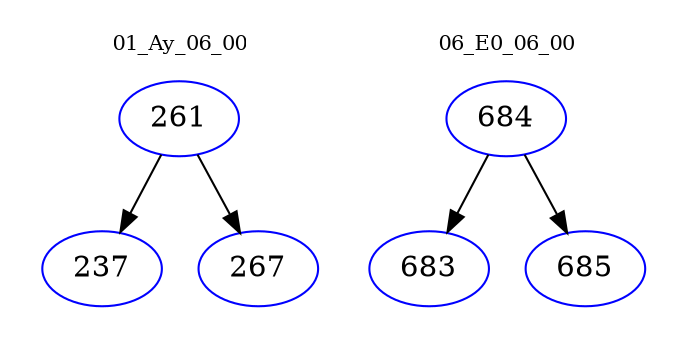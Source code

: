 digraph{
subgraph cluster_0 {
color = white
label = "01_Ay_06_00";
fontsize=10;
T0_261 [label="261", color="blue"]
T0_261 -> T0_237 [color="black"]
T0_237 [label="237", color="blue"]
T0_261 -> T0_267 [color="black"]
T0_267 [label="267", color="blue"]
}
subgraph cluster_1 {
color = white
label = "06_E0_06_00";
fontsize=10;
T1_684 [label="684", color="blue"]
T1_684 -> T1_683 [color="black"]
T1_683 [label="683", color="blue"]
T1_684 -> T1_685 [color="black"]
T1_685 [label="685", color="blue"]
}
}
